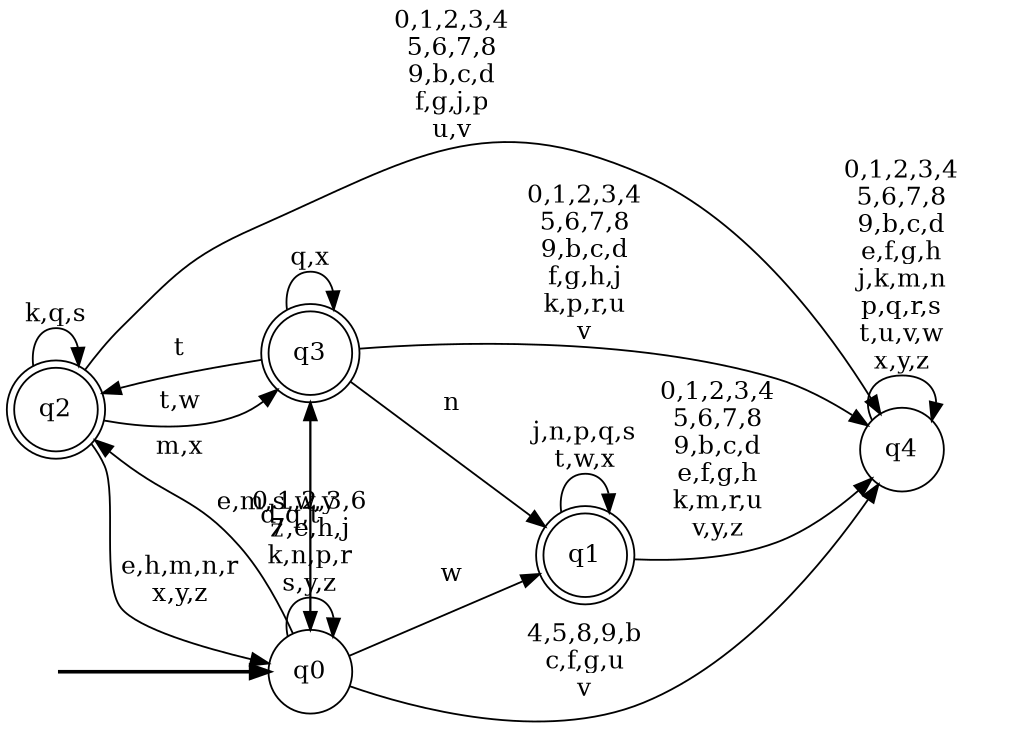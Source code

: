 digraph BlueStar {
__start0 [style = invis, shape = none, label = "", width = 0, height = 0];

rankdir=LR;
size="8,5";

s0 [style="filled", color="black", fillcolor="white" shape="circle", label="q0"];
s1 [style="rounded,filled", color="black", fillcolor="white" shape="doublecircle", label="q1"];
s2 [style="rounded,filled", color="black", fillcolor="white" shape="doublecircle", label="q2"];
s3 [style="rounded,filled", color="black", fillcolor="white" shape="doublecircle", label="q3"];
s4 [style="filled", color="black", fillcolor="white" shape="circle", label="q4"];
subgraph cluster_main { 
	graph [pad=".75", ranksep="0.15", nodesep="0.15"];
	 style=invis; 
	__start0 -> s0 [penwidth=2];
}
s0 -> s0 [label="0,1,2,3,6\n7,e,h,j\nk,n,p,r\ns,y,z"];
s0 -> s1 [label="w"];
s0 -> s2 [label="m,x"];
s0 -> s3 [label="d,q,t"];
s0 -> s4 [label="4,5,8,9,b\nc,f,g,u\nv"];
s1 -> s1 [label="j,n,p,q,s\nt,w,x"];
s1 -> s4 [label="0,1,2,3,4\n5,6,7,8\n9,b,c,d\ne,f,g,h\nk,m,r,u\nv,y,z"];
s2 -> s0 [label="e,h,m,n,r\nx,y,z"];
s2 -> s2 [label="k,q,s"];
s2 -> s3 [label="t,w"];
s2 -> s4 [label="0,1,2,3,4\n5,6,7,8\n9,b,c,d\nf,g,j,p\nu,v"];
s3 -> s0 [label="e,m,s,w,y\nz"];
s3 -> s1 [label="n"];
s3 -> s2 [label="t"];
s3 -> s3 [label="q,x"];
s3 -> s4 [label="0,1,2,3,4\n5,6,7,8\n9,b,c,d\nf,g,h,j\nk,p,r,u\nv"];
s4 -> s4 [label="0,1,2,3,4\n5,6,7,8\n9,b,c,d\ne,f,g,h\nj,k,m,n\np,q,r,s\nt,u,v,w\nx,y,z"];

}